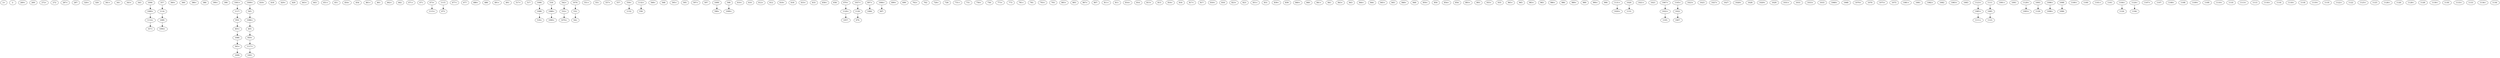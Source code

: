 digraph adj {
graph [k=96]
edge [d=-95]
"2+" [l=181]
"2-" [l=181]
"269+" [l=168]
"269-" [l=168]
"272+" [l=286]
"272-" [l=286]
"287+" [l=134]
"287-" [l=134]
"320+" [l=156]
"320-" [l=156]
"341+" [l=195]
"341-" [l=195]
"343+" [l=239]
"343-" [l=239]
"357+" [l=212]
"357-" [l=212]
"360+" [l=191]
"360-" [l=191]
"386+" [l=246]
"386-" [l=246]
"390+" [l=303]
"390-" [l=303]
"405+" [l=284]
"405-" [l=284]
"418+" [l=219]
"418-" [l=219]
"420+" [l=202]
"420-" [l=202]
"443+" [l=280]
"443-" [l=280]
"451+" [l=342]
"451-" [l=342]
"454+" [l=191]
"454-" [l=191]
"461+" [l=191]
"461-" [l=191]
"462+" [l=176]
"462-" [l=176]
"471+" [l=152]
"471-" [l=152]
"473+" [l=191]
"473-" [l=191]
"477+" [l=131]
"477-" [l=131]
"488+" [l=231]
"488-" [l=231]
"491+" [l=164]
"491-" [l=164]
"517+" [l=195]
"517-" [l=195]
"518+" [l=344]
"518-" [l=344]
"532+" [l=190]
"532-" [l=190]
"542+" [l=176]
"542-" [l=176]
"551+" [l=191]
"551-" [l=191]
"557+" [l=191]
"557-" [l=191]
"558+" [l=326]
"558-" [l=326]
"565+" [l=216]
"565-" [l=216]
"568+" [l=176]
"568-" [l=176]
"595+" [l=103]
"595-" [l=103]
"597+" [l=104]
"597-" [l=104]
"598+" [l=260]
"598-" [l=260]
"610+" [l=281]
"610-" [l=281]
"612+" [l=212]
"612-" [l=212]
"618+" [l=278]
"618-" [l=278]
"633+" [l=189]
"633-" [l=189]
"658+" [l=189]
"658-" [l=189]
"670+" [l=246]
"670-" [l=246]
"697+" [l=216]
"697-" [l=216]
"699+" [l=176]
"699-" [l=176]
"702+" [l=260]
"702-" [l=260]
"726+" [l=191]
"726-" [l=191]
"731+" [l=125]
"731-" [l=125]
"756+" [l=191]
"756-" [l=191]
"773+" [l=102]
"773-" [l=102]
"781+" [l=139]
"781-" [l=139]
"793+" [l=189]
"793-" [l=189]
"805+" [l=117]
"805-" [l=117]
"807+" [l=175]
"807-" [l=175]
"811+" [l=133]
"811-" [l=133]
"814+" [l=124]
"814-" [l=124]
"815+" [l=142]
"815-" [l=142]
"816+" [l=102]
"816-" [l=102]
"817+" [l=128]
"817-" [l=128]
"818+" [l=182]
"818-" [l=182]
"823+" [l=114]
"823-" [l=114]
"831+" [l=155]
"831-" [l=155]
"839+" [l=131]
"839-" [l=131]
"840+" [l=128]
"840-" [l=128]
"841+" [l=114]
"841-" [l=114]
"843+" [l=120]
"843-" [l=120]
"844+" [l=119]
"844-" [l=119]
"845+" [l=111]
"845-" [l=111]
"848+" [l=106]
"848-" [l=106]
"850+" [l=111]
"850-" [l=111]
"854+" [l=118]
"854-" [l=118]
"893+" [l=287]
"893-" [l=287]
"935+" [l=426]
"935-" [l=426]
"959+" [l=3053]
"959-" [l=3053]
"965+" [l=471]
"965-" [l=471]
"983+" [l=523]
"983-" [l=523]
"986+" [l=325]
"986-" [l=325]
"989+" [l=273]
"989-" [l=273]
"990+" [l=192]
"990-" [l=192]
"1001+" [l=333]
"1001-" [l=333]
"1009+" [l=248]
"1009-" [l=248]
"1020+" [l=217]
"1020-" [l=217]
"1021+" [l=140]
"1021-" [l=140]
"1022+" [l=191]
"1022-" [l=191]
"1023+" [l=100]
"1023-" [l=100]
"1027+" [l=152]
"1027-" [l=152]
"1028+" [l=125]
"1028-" [l=125]
"1029+" [l=188]
"1029-" [l=188]
"1031+" [l=113]
"1031-" [l=113]
"1033+" [l=189]
"1033-" [l=189]
"1057+" [l=147541]
"1057-" [l=147541]
"1067+" [l=366]
"1067-" [l=366]
"1068+" [l=810]
"1068-" [l=810]
"1070+" [l=603]
"1070-" [l=603]
"1074+" [l=386]
"1074-" [l=386]
"1075+" [l=343]
"1075-" [l=343]
"1081+" [l=191]
"1081-" [l=191]
"1082+" [l=191]
"1082-" [l=191]
"1083+" [l=4312]
"1083-" [l=4312]
"1084+" [l=537745]
"1084-" [l=537745]
"1085+" [l=202764]
"1085-" [l=202764]
"1086+" [l=55389]
"1086-" [l=55389]
"1088+" [l=115787]
"1088-" [l=115787]
"1089+" [l=172696]
"1089-" [l=172696]
"1090+" [l=303539]
"1090-" [l=303539]
"1091+" [l=4164]
"1091-" [l=4164]
"1093+" [l=6803]
"1093-" [l=6803]
"1094+" [l=193133]
"1094-" [l=193133]
"1096+" [l=41640]
"1096-" [l=41640]
"1098+" [l=9704]
"1098-" [l=9704]
"1099+" [l=62082]
"1099-" [l=62082]
"1100+" [l=90744]
"1100-" [l=90744]
"1101+" [l=382970]
"1101-" [l=382970]
"1104+" [l=75811]
"1104-" [l=75811]
"1105+" [l=223448]
"1105-" [l=223448]
"1107+" [l=84850]
"1107-" [l=84850]
"1108+" [l=26465]
"1108-" [l=26465]
"1109+" [l=37078]
"1109-" [l=37078]
"1110+" [l=79189]
"1110-" [l=79189]
"1111+" [l=52399]
"1111-" [l=52399]
"1113+" [l=159907]
"1113-" [l=159907]
"1114+" [l=151816]
"1114-" [l=151816]
"1115+" [l=149678]
"1115-" [l=149678]
"1116+" [l=232149]
"1116-" [l=232149]
"1117+" [l=75846]
"1117-" [l=75846]
"1118+" [l=10767]
"1118-" [l=10767]
"1119+" [l=25820]
"1119-" [l=25820]
"1120+" [l=343695]
"1120-" [l=343695]
"1122+" [l=3903]
"1122-" [l=3903]
"1123+" [l=17306]
"1123-" [l=17306]
"1124+" [l=75777]
"1124-" [l=75777]
"1125+" [l=9147]
"1125-" [l=9147]
"1126+" [l=10522]
"1126-" [l=10522]
"1128+" [l=13746]
"1128-" [l=13746]
"1129+" [l=10130]
"1129-" [l=10130]
"1130+" [l=9953]
"1130-" [l=9953]
"1131+" [l=27280]
"1131-" [l=27280]
"1132+" [l=5370]
"1132-" [l=5370]
"1133+" [l=4777]
"1133-" [l=4777]
"1134+" [l=10652]
"1134-" [l=10652]
"357-" -> "1114-" [d=-95 e=0.0 n=18]
"405+" -> "1086-" [d=-95 e=0.0 n=52]
"405-" -> "959+" [d=-95 e=0.0 n=40]
"473+" -> "1115+" [d=-32 e=32.1 n=16]
"518-" -> "1088+" [d=-152 e=21.1 n=37]
"532+" -> "1074+" [d=-93]
"532-" -> "542-" [d=-87]
"542+" -> "532+" [d=-87]
"558+" -> "1132-" [d=-142 e=23.5 n=30]
"565+" -> "1009-"
"565-" -> "1086+" [d=-95 e=0.0 n=41]
"598-" -> "1099+" [d=-69 e=31.2 n=17]
"670+" -> "1120+" [d=-95 e=0.0 n=31]
"697+" -> "1084-" [d=-95 e=0.0 n=19]
"959+" -> "1117+" [d=-107 e=33.2 n=15]
"959-" -> "405+" [d=-95 e=0.0 n=40]
"1001+" -> "1117-" [d=-95 e=0.0 n=46]
"1009+" -> "565-"
"1020-" -> "1131-" [d=-131 e=25.2 n=26]
"1022+" -> "1105-" [d=-80 e=22.0 n=34]
"1022-" -> "1067-" [d=-76]
"1057+" -> "1120-" [d=-133 e=21.4 n=36]
"1067+" -> "1022+" [d=-76]
"1074-" -> "532-" [d=-93]
"1084+" -> "697-" [d=-95 e=0.0 n=19]
"1085+" -> "1111+" [d=-191 e=28.7 n=20]
"1085-" -> "1123-" [d=-178 e=17.0 n=57]
"1086+" -> "405-" [d=-95 e=0.0 n=52]
"1086-" -> "565+" [d=-95 e=0.0 n=41]
"1088+" -> "1090+" [d=-308 e=0.0 n=17]
"1088-" -> "518+" [d=-152 e=21.1 n=37]
"1089+" -> "1114+" [d=-140 e=17.2 n=56]
"1089-" -> "1094+" [d=-164 e=20.3 n=40]
"1090-" -> "1088-" [d=-308 e=0.0 n=17]
"1093-" -> "1129-" [d=-95 e=0.0 n=30]
"1094-" -> "1089+" [d=-164 e=20.3 n=40]
"1096+" -> "1098+" [d=-125 e=21.7 n=35]
"1098-" -> "1096-" [d=-125 e=21.7 n=35]
"1099-" -> "598+" [d=-69 e=31.2 n=17]
"1104+" -> "1124-" [d=-158 e=30.3 n=18]
"1105+" -> "1022-" [d=-80 e=22.0 n=34]
"1111-" -> "1085-" [d=-191 e=28.7 n=20]
"1114+" -> "357+" [d=-95 e=0.0 n=18]
"1114-" -> "1089-" [d=-140 e=17.2 n=56]
"1115-" -> "473-" [d=-32 e=32.1 n=16]
"1117+" -> "1001-" [d=-95 e=0.0 n=46]
"1117-" -> "959-" [d=-107 e=33.2 n=15]
"1120+" -> "1057-" [d=-133 e=21.4 n=36]
"1120-" -> "670-" [d=-95 e=0.0 n=31]
"1123+" -> "1085+" [d=-178 e=17.0 n=57]
"1124+" -> "1104-" [d=-158 e=30.3 n=18]
"1129+" -> "1093+" [d=-95 e=0.0 n=30]
"1131+" -> "1020+" [d=-131 e=25.2 n=26]
"1132+" -> "558-" [d=-142 e=23.5 n=30]
}
